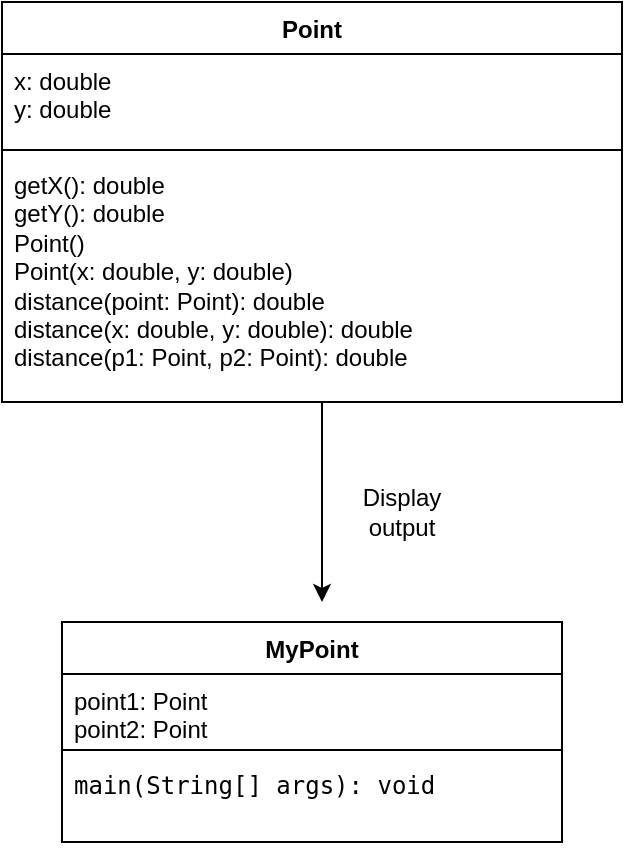 <mxfile version="22.1.16" type="github">
  <diagram name="Page-1" id="YEio5vCUJ31K6a2HCPsg">
    <mxGraphModel dx="1050" dy="558" grid="1" gridSize="10" guides="1" tooltips="1" connect="1" arrows="1" fold="1" page="1" pageScale="1" pageWidth="850" pageHeight="1100" math="0" shadow="0">
      <root>
        <mxCell id="0" />
        <mxCell id="1" parent="0" />
        <mxCell id="QbfCj-FjJyHnHwmT0aLi-5" value="Point" style="swimlane;fontStyle=1;align=center;verticalAlign=top;childLayout=stackLayout;horizontal=1;startSize=26;horizontalStack=0;resizeParent=1;resizeParentMax=0;resizeLast=0;collapsible=1;marginBottom=0;whiteSpace=wrap;html=1;" vertex="1" parent="1">
          <mxGeometry x="240" y="40" width="310" height="200" as="geometry" />
        </mxCell>
        <mxCell id="QbfCj-FjJyHnHwmT0aLi-6" value="&lt;div&gt;x: double&lt;/div&gt;&lt;div&gt;y: double&lt;/div&gt;" style="text;strokeColor=none;fillColor=none;align=left;verticalAlign=top;spacingLeft=4;spacingRight=4;overflow=hidden;rotatable=0;points=[[0,0.5],[1,0.5]];portConstraint=eastwest;whiteSpace=wrap;html=1;" vertex="1" parent="QbfCj-FjJyHnHwmT0aLi-5">
          <mxGeometry y="26" width="310" height="44" as="geometry" />
        </mxCell>
        <mxCell id="QbfCj-FjJyHnHwmT0aLi-7" value="" style="line;strokeWidth=1;fillColor=none;align=left;verticalAlign=middle;spacingTop=-1;spacingLeft=3;spacingRight=3;rotatable=0;labelPosition=right;points=[];portConstraint=eastwest;strokeColor=inherit;" vertex="1" parent="QbfCj-FjJyHnHwmT0aLi-5">
          <mxGeometry y="70" width="310" height="8" as="geometry" />
        </mxCell>
        <mxCell id="QbfCj-FjJyHnHwmT0aLi-8" value="&lt;div&gt;getX(): double&lt;/div&gt;&lt;div&gt;getY(): double&lt;/div&gt;&lt;div&gt;Point()&lt;/div&gt;&lt;div&gt;Point(x: double, y: double)&lt;/div&gt;&lt;div&gt;distance(point: Point): double&lt;/div&gt;&lt;div&gt;distance(x: double, y: double): double&lt;/div&gt;&lt;div&gt;distance(p1: Point, p2: Point): double &lt;br&gt;&lt;/div&gt;&lt;div&gt;&lt;br&gt;&lt;/div&gt;&lt;div&gt;&lt;br&gt;&lt;/div&gt;" style="text;strokeColor=none;fillColor=none;align=left;verticalAlign=top;spacingLeft=4;spacingRight=4;overflow=hidden;rotatable=0;points=[[0,0.5],[1,0.5]];portConstraint=eastwest;whiteSpace=wrap;html=1;" vertex="1" parent="QbfCj-FjJyHnHwmT0aLi-5">
          <mxGeometry y="78" width="310" height="122" as="geometry" />
        </mxCell>
        <mxCell id="QbfCj-FjJyHnHwmT0aLi-9" value="" style="endArrow=classic;html=1;rounded=0;" edge="1" parent="1">
          <mxGeometry width="50" height="50" relative="1" as="geometry">
            <mxPoint x="400" y="240" as="sourcePoint" />
            <mxPoint x="400" y="340" as="targetPoint" />
          </mxGeometry>
        </mxCell>
        <mxCell id="QbfCj-FjJyHnHwmT0aLi-10" value="MyPoint" style="swimlane;fontStyle=1;align=center;verticalAlign=top;childLayout=stackLayout;horizontal=1;startSize=26;horizontalStack=0;resizeParent=1;resizeParentMax=0;resizeLast=0;collapsible=1;marginBottom=0;whiteSpace=wrap;html=1;" vertex="1" parent="1">
          <mxGeometry x="270" y="350" width="250" height="110" as="geometry" />
        </mxCell>
        <mxCell id="QbfCj-FjJyHnHwmT0aLi-11" value="&lt;div&gt;point1: Point&lt;/div&gt;&lt;div&gt;point2: Point&lt;br&gt;&lt;/div&gt;" style="text;strokeColor=none;fillColor=none;align=left;verticalAlign=top;spacingLeft=4;spacingRight=4;overflow=hidden;rotatable=0;points=[[0,0.5],[1,0.5]];portConstraint=eastwest;whiteSpace=wrap;html=1;" vertex="1" parent="QbfCj-FjJyHnHwmT0aLi-10">
          <mxGeometry y="26" width="250" height="34" as="geometry" />
        </mxCell>
        <mxCell id="QbfCj-FjJyHnHwmT0aLi-12" value="" style="line;strokeWidth=1;fillColor=none;align=left;verticalAlign=middle;spacingTop=-1;spacingLeft=3;spacingRight=3;rotatable=0;labelPosition=right;points=[];portConstraint=eastwest;strokeColor=inherit;" vertex="1" parent="QbfCj-FjJyHnHwmT0aLi-10">
          <mxGeometry y="60" width="250" height="8" as="geometry" />
        </mxCell>
        <mxCell id="QbfCj-FjJyHnHwmT0aLi-13" value="&lt;div&gt;&lt;code&gt;main(String[] args): void&lt;br&gt;&lt;/code&gt;&lt;/div&gt;" style="text;strokeColor=none;fillColor=none;align=left;verticalAlign=top;spacingLeft=4;spacingRight=4;overflow=hidden;rotatable=0;points=[[0,0.5],[1,0.5]];portConstraint=eastwest;whiteSpace=wrap;html=1;" vertex="1" parent="QbfCj-FjJyHnHwmT0aLi-10">
          <mxGeometry y="68" width="250" height="42" as="geometry" />
        </mxCell>
        <mxCell id="QbfCj-FjJyHnHwmT0aLi-15" value="Display output" style="text;html=1;strokeColor=none;fillColor=none;align=center;verticalAlign=middle;whiteSpace=wrap;rounded=0;" vertex="1" parent="1">
          <mxGeometry x="410" y="280" width="60" height="30" as="geometry" />
        </mxCell>
      </root>
    </mxGraphModel>
  </diagram>
</mxfile>
